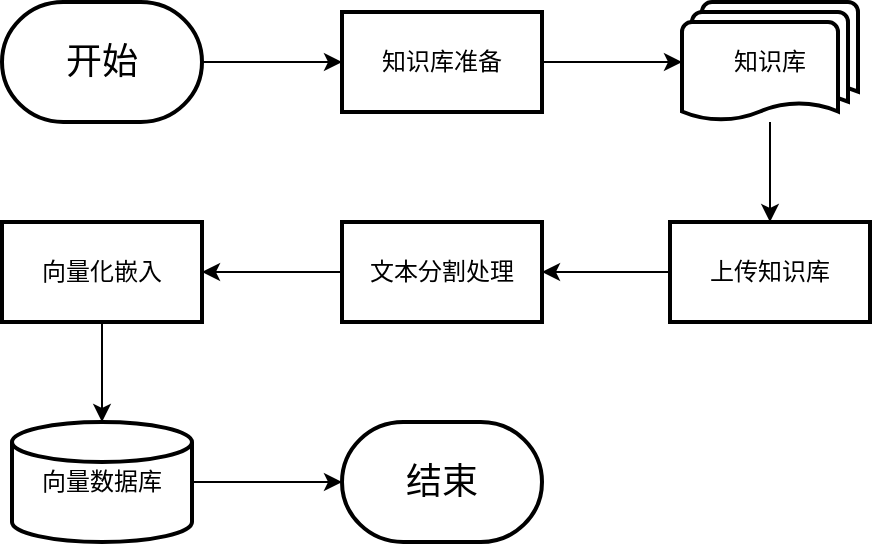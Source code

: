 <mxfile version="27.0.4">
  <diagram name="第 1 页" id="QB1j9keIOCnqLUpbqoPo">
    <mxGraphModel dx="1042" dy="562" grid="1" gridSize="10" guides="1" tooltips="1" connect="1" arrows="1" fold="1" page="1" pageScale="1" pageWidth="827" pageHeight="1169" math="0" shadow="0">
      <root>
        <mxCell id="0" />
        <mxCell id="1" parent="0" />
        <mxCell id="HreFdPMkTjPa5nh6qZb4-3" value="" style="edgeStyle=orthogonalEdgeStyle;rounded=0;orthogonalLoop=1;jettySize=auto;html=1;" edge="1" parent="1" source="HreFdPMkTjPa5nh6qZb4-1" target="HreFdPMkTjPa5nh6qZb4-2">
          <mxGeometry relative="1" as="geometry" />
        </mxCell>
        <mxCell id="HreFdPMkTjPa5nh6qZb4-1" value="&lt;font style=&quot;font-size: 18px;&quot;&gt;开始&lt;/font&gt;" style="strokeWidth=2;html=1;shape=mxgraph.flowchart.terminator;whiteSpace=wrap;" vertex="1" parent="1">
          <mxGeometry x="120" y="80" width="100" height="60" as="geometry" />
        </mxCell>
        <mxCell id="HreFdPMkTjPa5nh6qZb4-5" value="" style="edgeStyle=orthogonalEdgeStyle;rounded=0;orthogonalLoop=1;jettySize=auto;html=1;" edge="1" parent="1" source="HreFdPMkTjPa5nh6qZb4-2" target="HreFdPMkTjPa5nh6qZb4-4">
          <mxGeometry relative="1" as="geometry" />
        </mxCell>
        <mxCell id="HreFdPMkTjPa5nh6qZb4-2" value="知识库准备" style="whiteSpace=wrap;html=1;strokeWidth=2;" vertex="1" parent="1">
          <mxGeometry x="290" y="85" width="100" height="50" as="geometry" />
        </mxCell>
        <mxCell id="HreFdPMkTjPa5nh6qZb4-7" value="" style="edgeStyle=orthogonalEdgeStyle;rounded=0;orthogonalLoop=1;jettySize=auto;html=1;" edge="1" parent="1" source="HreFdPMkTjPa5nh6qZb4-4" target="HreFdPMkTjPa5nh6qZb4-6">
          <mxGeometry relative="1" as="geometry" />
        </mxCell>
        <mxCell id="HreFdPMkTjPa5nh6qZb4-4" value="知识库" style="strokeWidth=2;html=1;shape=mxgraph.flowchart.multi-document;whiteSpace=wrap;" vertex="1" parent="1">
          <mxGeometry x="460" y="80" width="88" height="60" as="geometry" />
        </mxCell>
        <mxCell id="HreFdPMkTjPa5nh6qZb4-9" value="" style="edgeStyle=orthogonalEdgeStyle;rounded=0;orthogonalLoop=1;jettySize=auto;html=1;" edge="1" parent="1" source="HreFdPMkTjPa5nh6qZb4-6" target="HreFdPMkTjPa5nh6qZb4-8">
          <mxGeometry relative="1" as="geometry" />
        </mxCell>
        <mxCell id="HreFdPMkTjPa5nh6qZb4-6" value="上传知识库" style="whiteSpace=wrap;html=1;strokeWidth=2;" vertex="1" parent="1">
          <mxGeometry x="454" y="190" width="100" height="50" as="geometry" />
        </mxCell>
        <mxCell id="HreFdPMkTjPa5nh6qZb4-11" value="" style="edgeStyle=orthogonalEdgeStyle;rounded=0;orthogonalLoop=1;jettySize=auto;html=1;" edge="1" parent="1" source="HreFdPMkTjPa5nh6qZb4-8" target="HreFdPMkTjPa5nh6qZb4-10">
          <mxGeometry relative="1" as="geometry" />
        </mxCell>
        <mxCell id="HreFdPMkTjPa5nh6qZb4-8" value="文本分割处理" style="whiteSpace=wrap;html=1;strokeWidth=2;" vertex="1" parent="1">
          <mxGeometry x="290" y="190" width="100" height="50" as="geometry" />
        </mxCell>
        <mxCell id="HreFdPMkTjPa5nh6qZb4-13" value="" style="edgeStyle=orthogonalEdgeStyle;rounded=0;orthogonalLoop=1;jettySize=auto;html=1;" edge="1" parent="1" source="HreFdPMkTjPa5nh6qZb4-10" target="HreFdPMkTjPa5nh6qZb4-12">
          <mxGeometry relative="1" as="geometry" />
        </mxCell>
        <mxCell id="HreFdPMkTjPa5nh6qZb4-10" value="向量化嵌入" style="whiteSpace=wrap;html=1;strokeWidth=2;" vertex="1" parent="1">
          <mxGeometry x="120" y="190" width="100" height="50" as="geometry" />
        </mxCell>
        <mxCell id="HreFdPMkTjPa5nh6qZb4-15" value="" style="edgeStyle=orthogonalEdgeStyle;rounded=0;orthogonalLoop=1;jettySize=auto;html=1;" edge="1" parent="1" source="HreFdPMkTjPa5nh6qZb4-12" target="HreFdPMkTjPa5nh6qZb4-14">
          <mxGeometry relative="1" as="geometry" />
        </mxCell>
        <mxCell id="HreFdPMkTjPa5nh6qZb4-12" value="向量数据库" style="strokeWidth=2;html=1;shape=mxgraph.flowchart.database;whiteSpace=wrap;" vertex="1" parent="1">
          <mxGeometry x="125" y="290" width="90" height="60" as="geometry" />
        </mxCell>
        <mxCell id="HreFdPMkTjPa5nh6qZb4-14" value="&lt;font style=&quot;font-size: 18px;&quot;&gt;结束&lt;/font&gt;" style="strokeWidth=2;html=1;shape=mxgraph.flowchart.terminator;whiteSpace=wrap;" vertex="1" parent="1">
          <mxGeometry x="290" y="290" width="100" height="60" as="geometry" />
        </mxCell>
      </root>
    </mxGraphModel>
  </diagram>
</mxfile>
